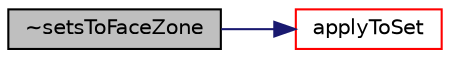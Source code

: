digraph "~setsToFaceZone"
{
  bgcolor="transparent";
  edge [fontname="Helvetica",fontsize="10",labelfontname="Helvetica",labelfontsize="10"];
  node [fontname="Helvetica",fontsize="10",shape=record];
  rankdir="LR";
  Node8 [label="~setsToFaceZone",height=0.2,width=0.4,color="black", fillcolor="grey75", style="filled", fontcolor="black"];
  Node8 -> Node9 [color="midnightblue",fontsize="10",style="solid",fontname="Helvetica"];
  Node9 [label="applyToSet",height=0.2,width=0.4,color="red",URL="$a26529.html#a2d6074569c50892cef0d0f02422c89d1"];
}
